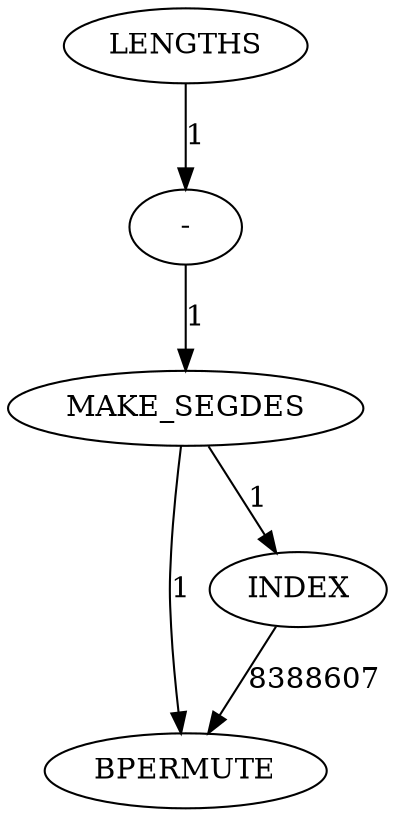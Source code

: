 digraph {
	is_A_INST_4923 [label="-" cost=344]
	is_A_INST_4924 [label=MAKE_SEGDES cost=86]
	is_A_INST_4937 [label=BPERMUTE cost=18861391]
	is_A_INST_4929 [label=INDEX cost=946]
	is_A_INST_4918 [label=LENGTHS cost=2107]
	is_A_INST_4923 -> is_A_INST_4924 [label=1 cost=1]
	is_A_INST_4924 -> is_A_INST_4929 [label=1 cost=1]
	is_A_INST_4924 -> is_A_INST_4937 [label=1 cost=1]
	is_A_INST_4929 -> is_A_INST_4937 [label=8388607 cost=8388607]
	is_A_INST_4918 -> is_A_INST_4923 [label=1 cost=1]
}

